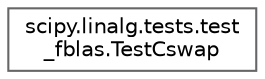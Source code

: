 digraph "Graphical Class Hierarchy"
{
 // LATEX_PDF_SIZE
  bgcolor="transparent";
  edge [fontname=Helvetica,fontsize=10,labelfontname=Helvetica,labelfontsize=10];
  node [fontname=Helvetica,fontsize=10,shape=box,height=0.2,width=0.4];
  rankdir="LR";
  Node0 [id="Node000000",label="scipy.linalg.tests.test\l_fblas.TestCswap",height=0.2,width=0.4,color="grey40", fillcolor="white", style="filled",URL="$d8/d66/classscipy_1_1linalg_1_1tests_1_1test__fblas_1_1TestCswap.html",tooltip=" "];
}

